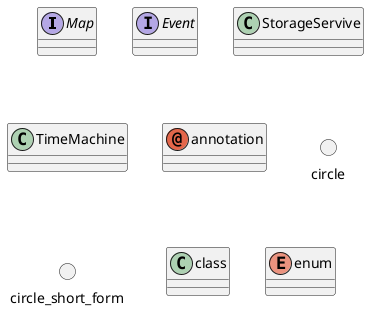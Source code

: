 @startuml
interface       Map
interface       Event
class           StorageServive
class           TimeMachine

annotation      annotation
circle          circle
()              circle_short_form
class           class
enum            enum
@enduml